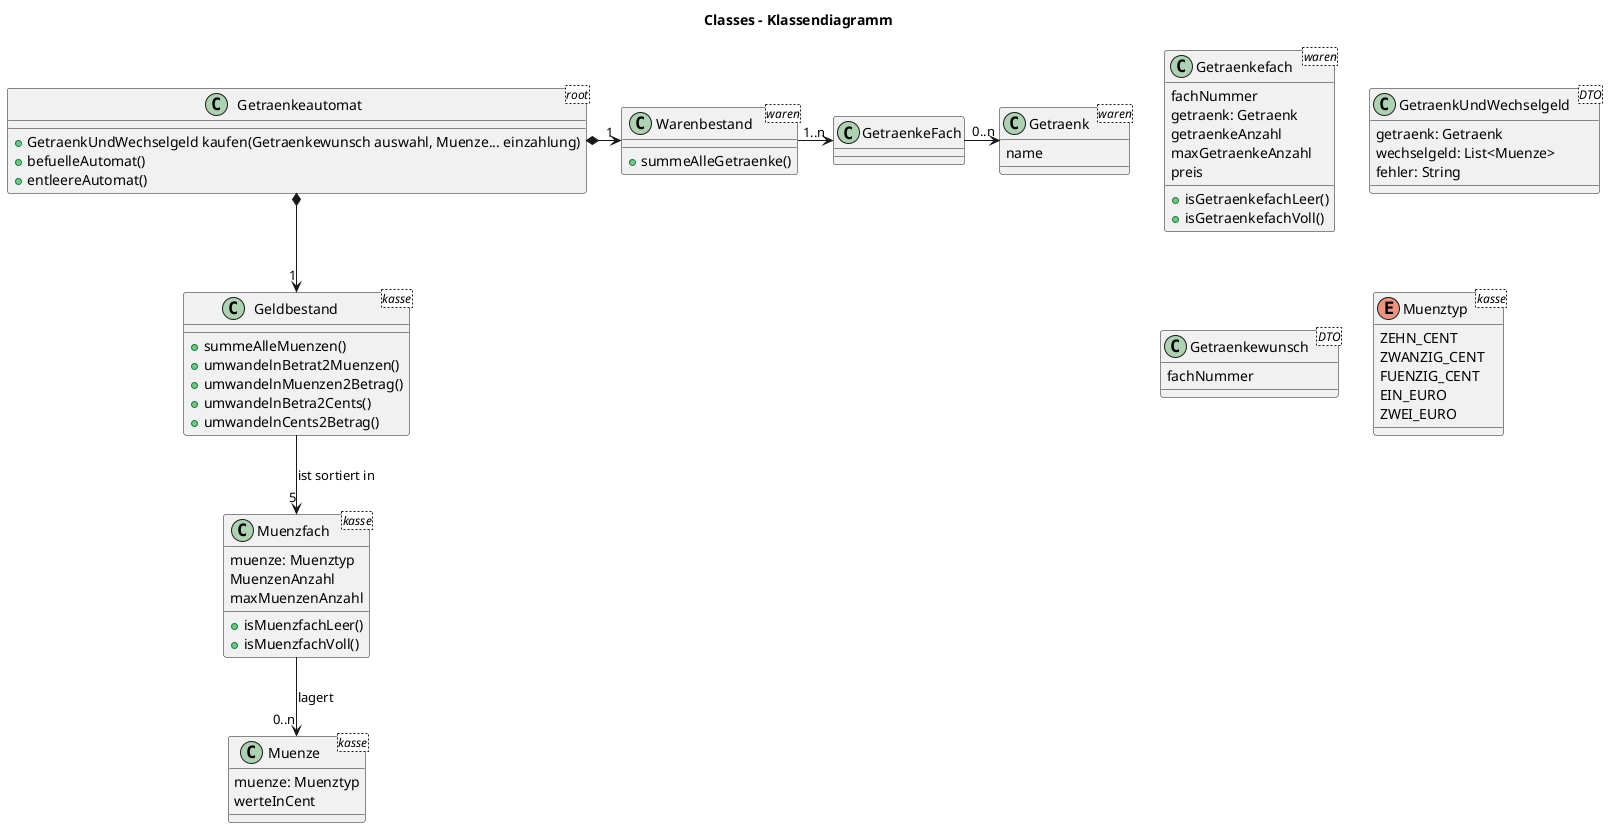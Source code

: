 @startuml
title Classes - Klassendiagramm

class Getraenkeautomat <root> {
+GetraenkUndWechselgeld kaufen(Getraenkewunsch auswahl, Muenze... einzahlung)
+befuelleAutomat()
+entleereAutomat()
}


'WAREN

class Warenbestand <waren> {
+summeAlleGetraenke()
}

class Getraenkefach <waren> {
fachNummer
getraenk: Getraenk
getraenkeAnzahl
maxGetraenkeAnzahl
preis
+isGetraenkefachLeer()
+isGetraenkefachVoll()
}

class Getraenk <waren> {
name
}


'KASSE

class Geldbestand <kasse> {
+summeAlleMuenzen()
+umwandelnBetrat2Muenzen()
+umwandelnMuenzen2Betrag()
+umwandelnBetra2Cents()
+umwandelnCents2Betrag()
}

class Muenzfach <kasse> {
muenze: Muenztyp
MuenzenAnzahl
maxMuenzenAnzahl
+isMuenzfachLeer()
+isMuenzfachVoll()
}

class Muenze <kasse> {
muenze: Muenztyp
werteInCent
}


'OHNE_BEZIEHUNG

class GetraenkUndWechselgeld <DTO> {
getraenk: Getraenk
wechselgeld: List<Muenze>
fehler: String
}

class Getraenkewunsch <DTO> {
fachNummer
}

enum Muenztyp <kasse> {
ZEHN_CENT
ZWANZIG_CENT
FUENZIG_CENT
EIN_EURO
ZWEI_EURO
}


'BEZIEHUNGEN

Getraenkeautomat *-> "1" Warenbestand
Warenbestand -> "1..n" GetraenkeFach
GetraenkeFach -> "0..n" Getraenk

Getraenkeautomat *--> "1" Geldbestand
Geldbestand --> "5" Muenzfach : ist sortiert in
Muenzfach --> "0..n" Muenze : lagert

@enduml